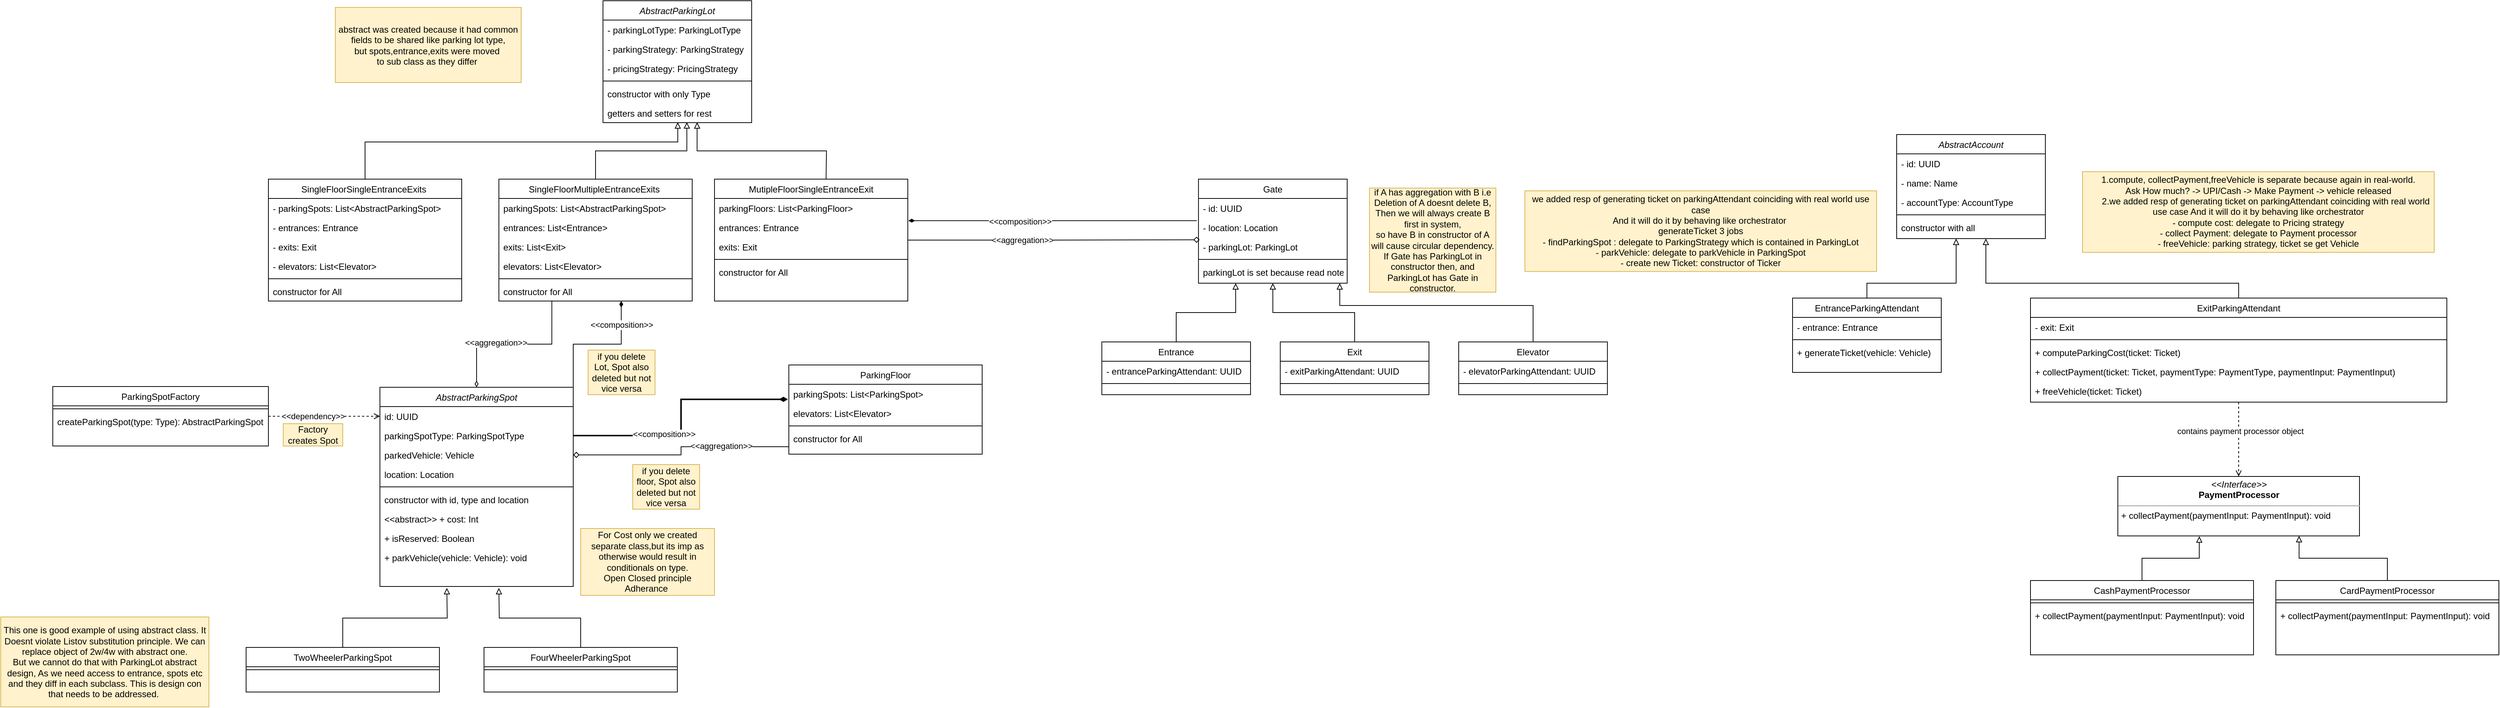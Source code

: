 <mxfile version="22.1.4" type="github">
  <diagram id="C5RBs43oDa-KdzZeNtuy" name="Page-1">
    <mxGraphModel dx="2562" dy="967" grid="1" gridSize="10" guides="1" tooltips="1" connect="1" arrows="1" fold="1" page="1" pageScale="1" pageWidth="827" pageHeight="1169" math="0" shadow="0">
      <root>
        <mxCell id="WIyWlLk6GJQsqaUBKTNV-0" />
        <mxCell id="WIyWlLk6GJQsqaUBKTNV-1" parent="WIyWlLk6GJQsqaUBKTNV-0" />
        <mxCell id="zkfFHV4jXpPFQw0GAbJ--0" value="AbstractParkingLot" style="swimlane;fontStyle=2;align=center;verticalAlign=top;childLayout=stackLayout;horizontal=1;startSize=26;horizontalStack=0;resizeParent=1;resizeLast=0;collapsible=1;marginBottom=0;rounded=0;shadow=0;strokeWidth=1;" parent="WIyWlLk6GJQsqaUBKTNV-1" vertex="1">
          <mxGeometry x="220" y="120" width="200" height="164" as="geometry">
            <mxRectangle x="230" y="140" width="160" height="26" as="alternateBounds" />
          </mxGeometry>
        </mxCell>
        <mxCell id="zkfFHV4jXpPFQw0GAbJ--1" value="- parkingLotType: ParkingLotType" style="text;align=left;verticalAlign=top;spacingLeft=4;spacingRight=4;overflow=hidden;rotatable=0;points=[[0,0.5],[1,0.5]];portConstraint=eastwest;" parent="zkfFHV4jXpPFQw0GAbJ--0" vertex="1">
          <mxGeometry y="26" width="200" height="26" as="geometry" />
        </mxCell>
        <mxCell id="zkfFHV4jXpPFQw0GAbJ--2" value="- parkingStrategy: ParkingStrategy" style="text;align=left;verticalAlign=top;spacingLeft=4;spacingRight=4;overflow=hidden;rotatable=0;points=[[0,0.5],[1,0.5]];portConstraint=eastwest;rounded=0;shadow=0;html=0;" parent="zkfFHV4jXpPFQw0GAbJ--0" vertex="1">
          <mxGeometry y="52" width="200" height="26" as="geometry" />
        </mxCell>
        <mxCell id="zkfFHV4jXpPFQw0GAbJ--3" value="- pricingStrategy: PricingStrategy" style="text;align=left;verticalAlign=top;spacingLeft=4;spacingRight=4;overflow=hidden;rotatable=0;points=[[0,0.5],[1,0.5]];portConstraint=eastwest;rounded=0;shadow=0;html=0;" parent="zkfFHV4jXpPFQw0GAbJ--0" vertex="1">
          <mxGeometry y="78" width="200" height="26" as="geometry" />
        </mxCell>
        <mxCell id="zkfFHV4jXpPFQw0GAbJ--4" value="" style="line;html=1;strokeWidth=1;align=left;verticalAlign=middle;spacingTop=-1;spacingLeft=3;spacingRight=3;rotatable=0;labelPosition=right;points=[];portConstraint=eastwest;" parent="zkfFHV4jXpPFQw0GAbJ--0" vertex="1">
          <mxGeometry y="104" width="200" height="8" as="geometry" />
        </mxCell>
        <mxCell id="zkfFHV4jXpPFQw0GAbJ--10" value="constructor with only Type" style="text;align=left;verticalAlign=top;spacingLeft=4;spacingRight=4;overflow=hidden;rotatable=0;points=[[0,0.5],[1,0.5]];portConstraint=eastwest;fontStyle=0" parent="zkfFHV4jXpPFQw0GAbJ--0" vertex="1">
          <mxGeometry y="112" width="200" height="26" as="geometry" />
        </mxCell>
        <mxCell id="uMtCKj9RWDegAGL961Xb-13" value="getters and setters for rest" style="text;align=left;verticalAlign=top;spacingLeft=4;spacingRight=4;overflow=hidden;rotatable=0;points=[[0,0.5],[1,0.5]];portConstraint=eastwest;fontStyle=0" parent="zkfFHV4jXpPFQw0GAbJ--0" vertex="1">
          <mxGeometry y="138" width="200" height="26" as="geometry" />
        </mxCell>
        <mxCell id="hVBE4-v0_V8PISyGows--42" style="edgeStyle=orthogonalEdgeStyle;rounded=0;orthogonalLoop=1;jettySize=auto;html=1;entryX=0.5;entryY=0;entryDx=0;entryDy=0;endArrow=diamondThin;endFill=0;exitX=0.274;exitY=0.998;exitDx=0;exitDy=0;exitPerimeter=0;" parent="WIyWlLk6GJQsqaUBKTNV-1" source="zkfFHV4jXpPFQw0GAbJ--11" target="hVBE4-v0_V8PISyGows--8" edge="1">
          <mxGeometry relative="1" as="geometry" />
        </mxCell>
        <mxCell id="hVBE4-v0_V8PISyGows--45" value="&amp;lt;&amp;lt;aggregation&amp;gt;&amp;gt;" style="edgeLabel;html=1;align=center;verticalAlign=middle;resizable=0;points=[];" parent="hVBE4-v0_V8PISyGows--42" vertex="1" connectable="0">
          <mxGeometry x="0.228" y="-2" relative="1" as="geometry">
            <mxPoint as="offset" />
          </mxGeometry>
        </mxCell>
        <mxCell id="zkfFHV4jXpPFQw0GAbJ--6" value="SingleFloorMultipleEntranceExits " style="swimlane;fontStyle=0;align=center;verticalAlign=top;childLayout=stackLayout;horizontal=1;startSize=26;horizontalStack=0;resizeParent=1;resizeLast=0;collapsible=1;marginBottom=0;rounded=0;shadow=0;strokeWidth=1;" parent="WIyWlLk6GJQsqaUBKTNV-1" vertex="1">
          <mxGeometry x="80" y="360" width="260" height="164" as="geometry">
            <mxRectangle x="130" y="380" width="160" height="26" as="alternateBounds" />
          </mxGeometry>
        </mxCell>
        <mxCell id="zkfFHV4jXpPFQw0GAbJ--7" value="parkingSpots: List&lt;AbstractParkingSpot&gt;" style="text;align=left;verticalAlign=top;spacingLeft=4;spacingRight=4;overflow=hidden;rotatable=0;points=[[0,0.5],[1,0.5]];portConstraint=eastwest;" parent="zkfFHV4jXpPFQw0GAbJ--6" vertex="1">
          <mxGeometry y="26" width="260" height="26" as="geometry" />
        </mxCell>
        <mxCell id="zkfFHV4jXpPFQw0GAbJ--8" value="entrances: List&lt;Entrance&gt;" style="text;align=left;verticalAlign=top;spacingLeft=4;spacingRight=4;overflow=hidden;rotatable=0;points=[[0,0.5],[1,0.5]];portConstraint=eastwest;rounded=0;shadow=0;html=0;" parent="zkfFHV4jXpPFQw0GAbJ--6" vertex="1">
          <mxGeometry y="52" width="260" height="26" as="geometry" />
        </mxCell>
        <mxCell id="uMtCKj9RWDegAGL961Xb-15" value="exits: List&lt;Exit&gt;" style="text;align=left;verticalAlign=top;spacingLeft=4;spacingRight=4;overflow=hidden;rotatable=0;points=[[0,0.5],[1,0.5]];portConstraint=eastwest;rounded=0;shadow=0;html=0;" parent="zkfFHV4jXpPFQw0GAbJ--6" vertex="1">
          <mxGeometry y="78" width="260" height="26" as="geometry" />
        </mxCell>
        <mxCell id="uMtCKj9RWDegAGL961Xb-16" value="elevators: List&lt;Elevator&gt;" style="text;align=left;verticalAlign=top;spacingLeft=4;spacingRight=4;overflow=hidden;rotatable=0;points=[[0,0.5],[1,0.5]];portConstraint=eastwest;rounded=0;shadow=0;html=0;" parent="zkfFHV4jXpPFQw0GAbJ--6" vertex="1">
          <mxGeometry y="104" width="260" height="26" as="geometry" />
        </mxCell>
        <mxCell id="zkfFHV4jXpPFQw0GAbJ--9" value="" style="line;html=1;strokeWidth=1;align=left;verticalAlign=middle;spacingTop=-1;spacingLeft=3;spacingRight=3;rotatable=0;labelPosition=right;points=[];portConstraint=eastwest;" parent="zkfFHV4jXpPFQw0GAbJ--6" vertex="1">
          <mxGeometry y="130" width="260" height="8" as="geometry" />
        </mxCell>
        <mxCell id="zkfFHV4jXpPFQw0GAbJ--11" value="constructor for All" style="text;align=left;verticalAlign=top;spacingLeft=4;spacingRight=4;overflow=hidden;rotatable=0;points=[[0,0.5],[1,0.5]];portConstraint=eastwest;" parent="zkfFHV4jXpPFQw0GAbJ--6" vertex="1">
          <mxGeometry y="138" width="260" height="26" as="geometry" />
        </mxCell>
        <mxCell id="uMtCKj9RWDegAGL961Xb-27" style="edgeStyle=orthogonalEdgeStyle;rounded=0;orthogonalLoop=1;jettySize=auto;html=1;endArrow=block;endFill=0;entryX=0.503;entryY=0.981;entryDx=0;entryDy=0;entryPerimeter=0;" parent="WIyWlLk6GJQsqaUBKTNV-1" source="uMtCKj9RWDegAGL961Xb-17" target="uMtCKj9RWDegAGL961Xb-13" edge="1">
          <mxGeometry relative="1" as="geometry">
            <mxPoint x="320" y="290" as="targetPoint" />
            <Array as="points">
              <mxPoint x="-100" y="310" />
              <mxPoint x="321" y="310" />
            </Array>
          </mxGeometry>
        </mxCell>
        <mxCell id="uMtCKj9RWDegAGL961Xb-17" value="SingleFloorSingleEntranceExits " style="swimlane;fontStyle=0;align=center;verticalAlign=top;childLayout=stackLayout;horizontal=1;startSize=26;horizontalStack=0;resizeParent=1;resizeLast=0;collapsible=1;marginBottom=0;rounded=0;shadow=0;strokeWidth=1;" parent="WIyWlLk6GJQsqaUBKTNV-1" vertex="1">
          <mxGeometry x="-230" y="360" width="260" height="164" as="geometry">
            <mxRectangle x="130" y="380" width="160" height="26" as="alternateBounds" />
          </mxGeometry>
        </mxCell>
        <mxCell id="uMtCKj9RWDegAGL961Xb-18" value="- parkingSpots: List&lt;AbstractParkingSpot&gt;" style="text;align=left;verticalAlign=top;spacingLeft=4;spacingRight=4;overflow=hidden;rotatable=0;points=[[0,0.5],[1,0.5]];portConstraint=eastwest;" parent="uMtCKj9RWDegAGL961Xb-17" vertex="1">
          <mxGeometry y="26" width="260" height="26" as="geometry" />
        </mxCell>
        <mxCell id="uMtCKj9RWDegAGL961Xb-19" value="- entrances: Entrance" style="text;align=left;verticalAlign=top;spacingLeft=4;spacingRight=4;overflow=hidden;rotatable=0;points=[[0,0.5],[1,0.5]];portConstraint=eastwest;rounded=0;shadow=0;html=0;" parent="uMtCKj9RWDegAGL961Xb-17" vertex="1">
          <mxGeometry y="52" width="260" height="26" as="geometry" />
        </mxCell>
        <mxCell id="uMtCKj9RWDegAGL961Xb-20" value="- exits: Exit" style="text;align=left;verticalAlign=top;spacingLeft=4;spacingRight=4;overflow=hidden;rotatable=0;points=[[0,0.5],[1,0.5]];portConstraint=eastwest;rounded=0;shadow=0;html=0;" parent="uMtCKj9RWDegAGL961Xb-17" vertex="1">
          <mxGeometry y="78" width="260" height="26" as="geometry" />
        </mxCell>
        <mxCell id="uMtCKj9RWDegAGL961Xb-21" value="- elevators: List&lt;Elevator&gt;" style="text;align=left;verticalAlign=top;spacingLeft=4;spacingRight=4;overflow=hidden;rotatable=0;points=[[0,0.5],[1,0.5]];portConstraint=eastwest;rounded=0;shadow=0;html=0;" parent="uMtCKj9RWDegAGL961Xb-17" vertex="1">
          <mxGeometry y="104" width="260" height="26" as="geometry" />
        </mxCell>
        <mxCell id="uMtCKj9RWDegAGL961Xb-22" value="" style="line;html=1;strokeWidth=1;align=left;verticalAlign=middle;spacingTop=-1;spacingLeft=3;spacingRight=3;rotatable=0;labelPosition=right;points=[];portConstraint=eastwest;" parent="uMtCKj9RWDegAGL961Xb-17" vertex="1">
          <mxGeometry y="130" width="260" height="8" as="geometry" />
        </mxCell>
        <mxCell id="uMtCKj9RWDegAGL961Xb-23" value="constructor for All" style="text;align=left;verticalAlign=top;spacingLeft=4;spacingRight=4;overflow=hidden;rotatable=0;points=[[0,0.5],[1,0.5]];portConstraint=eastwest;" parent="uMtCKj9RWDegAGL961Xb-17" vertex="1">
          <mxGeometry y="138" width="260" height="26" as="geometry" />
        </mxCell>
        <mxCell id="uMtCKj9RWDegAGL961Xb-28" style="edgeStyle=orthogonalEdgeStyle;rounded=0;orthogonalLoop=1;jettySize=auto;html=1;entryX=0.564;entryY=0.977;entryDx=0;entryDy=0;entryPerimeter=0;endArrow=block;endFill=0;" parent="WIyWlLk6GJQsqaUBKTNV-1" source="zkfFHV4jXpPFQw0GAbJ--6" target="uMtCKj9RWDegAGL961Xb-13" edge="1">
          <mxGeometry relative="1" as="geometry" />
        </mxCell>
        <mxCell id="uMtCKj9RWDegAGL961Xb-29" style="edgeStyle=orthogonalEdgeStyle;rounded=0;orthogonalLoop=1;jettySize=auto;html=1;entryX=0.633;entryY=0.981;entryDx=0;entryDy=0;entryPerimeter=0;endArrow=block;endFill=0;" parent="WIyWlLk6GJQsqaUBKTNV-1" target="uMtCKj9RWDegAGL961Xb-13" edge="1">
          <mxGeometry relative="1" as="geometry">
            <mxPoint x="520.059" y="360" as="sourcePoint" />
          </mxGeometry>
        </mxCell>
        <mxCell id="hVBE4-v0_V8PISyGows--0" value="MutipleFloorSingleEntranceExit" style="swimlane;fontStyle=0;align=center;verticalAlign=top;childLayout=stackLayout;horizontal=1;startSize=26;horizontalStack=0;resizeParent=1;resizeLast=0;collapsible=1;marginBottom=0;rounded=0;shadow=0;strokeWidth=1;" parent="WIyWlLk6GJQsqaUBKTNV-1" vertex="1">
          <mxGeometry x="370" y="360" width="260" height="164" as="geometry">
            <mxRectangle x="130" y="380" width="160" height="26" as="alternateBounds" />
          </mxGeometry>
        </mxCell>
        <mxCell id="hVBE4-v0_V8PISyGows--1" value="parkingFloors: List&lt;ParkingFloor&gt;" style="text;align=left;verticalAlign=top;spacingLeft=4;spacingRight=4;overflow=hidden;rotatable=0;points=[[0,0.5],[1,0.5]];portConstraint=eastwest;" parent="hVBE4-v0_V8PISyGows--0" vertex="1">
          <mxGeometry y="26" width="260" height="26" as="geometry" />
        </mxCell>
        <mxCell id="hVBE4-v0_V8PISyGows--2" value="entrances: Entrance" style="text;align=left;verticalAlign=top;spacingLeft=4;spacingRight=4;overflow=hidden;rotatable=0;points=[[0,0.5],[1,0.5]];portConstraint=eastwest;rounded=0;shadow=0;html=0;" parent="hVBE4-v0_V8PISyGows--0" vertex="1">
          <mxGeometry y="52" width="260" height="26" as="geometry" />
        </mxCell>
        <mxCell id="hVBE4-v0_V8PISyGows--3" value="exits: Exit" style="text;align=left;verticalAlign=top;spacingLeft=4;spacingRight=4;overflow=hidden;rotatable=0;points=[[0,0.5],[1,0.5]];portConstraint=eastwest;rounded=0;shadow=0;html=0;" parent="hVBE4-v0_V8PISyGows--0" vertex="1">
          <mxGeometry y="78" width="260" height="26" as="geometry" />
        </mxCell>
        <mxCell id="hVBE4-v0_V8PISyGows--5" value="" style="line;html=1;strokeWidth=1;align=left;verticalAlign=middle;spacingTop=-1;spacingLeft=3;spacingRight=3;rotatable=0;labelPosition=right;points=[];portConstraint=eastwest;" parent="hVBE4-v0_V8PISyGows--0" vertex="1">
          <mxGeometry y="104" width="260" height="8" as="geometry" />
        </mxCell>
        <mxCell id="hVBE4-v0_V8PISyGows--6" value="constructor for All" style="text;align=left;verticalAlign=top;spacingLeft=4;spacingRight=4;overflow=hidden;rotatable=0;points=[[0,0.5],[1,0.5]];portConstraint=eastwest;" parent="hVBE4-v0_V8PISyGows--0" vertex="1">
          <mxGeometry y="112" width="260" height="26" as="geometry" />
        </mxCell>
        <mxCell id="hVBE4-v0_V8PISyGows--7" value="abstract was created because it had common fields to be shared like parking lot type,&lt;br&gt;but spots,entrance,exits were moved&amp;nbsp;&lt;br&gt;to sub class as they differ&amp;nbsp;" style="rounded=0;whiteSpace=wrap;html=1;fillColor=#fff2cc;strokeColor=#d6b656;" parent="WIyWlLk6GJQsqaUBKTNV-1" vertex="1">
          <mxGeometry x="-140" y="129" width="250" height="101" as="geometry" />
        </mxCell>
        <mxCell id="hVBE4-v0_V8PISyGows--8" value="AbstractParkingSpot" style="swimlane;fontStyle=2;align=center;verticalAlign=top;childLayout=stackLayout;horizontal=1;startSize=26;horizontalStack=0;resizeParent=1;resizeLast=0;collapsible=1;marginBottom=0;rounded=0;shadow=0;strokeWidth=1;" parent="WIyWlLk6GJQsqaUBKTNV-1" vertex="1">
          <mxGeometry x="-80" y="640" width="260" height="268" as="geometry">
            <mxRectangle x="130" y="380" width="160" height="26" as="alternateBounds" />
          </mxGeometry>
        </mxCell>
        <mxCell id="hVBE4-v0_V8PISyGows--9" value="id: UUID" style="text;align=left;verticalAlign=top;spacingLeft=4;spacingRight=4;overflow=hidden;rotatable=0;points=[[0,0.5],[1,0.5]];portConstraint=eastwest;" parent="hVBE4-v0_V8PISyGows--8" vertex="1">
          <mxGeometry y="26" width="260" height="26" as="geometry" />
        </mxCell>
        <mxCell id="hVBE4-v0_V8PISyGows--10" value="parkingSpotType: ParkingSpotType" style="text;align=left;verticalAlign=top;spacingLeft=4;spacingRight=4;overflow=hidden;rotatable=0;points=[[0,0.5],[1,0.5]];portConstraint=eastwest;rounded=0;shadow=0;html=0;" parent="hVBE4-v0_V8PISyGows--8" vertex="1">
          <mxGeometry y="52" width="260" height="26" as="geometry" />
        </mxCell>
        <mxCell id="hVBE4-v0_V8PISyGows--11" value="parkedVehicle: Vehicle" style="text;align=left;verticalAlign=top;spacingLeft=4;spacingRight=4;overflow=hidden;rotatable=0;points=[[0,0.5],[1,0.5]];portConstraint=eastwest;rounded=0;shadow=0;html=0;" parent="hVBE4-v0_V8PISyGows--8" vertex="1">
          <mxGeometry y="78" width="260" height="26" as="geometry" />
        </mxCell>
        <mxCell id="hVBE4-v0_V8PISyGows--12" value="location: Location" style="text;align=left;verticalAlign=top;spacingLeft=4;spacingRight=4;overflow=hidden;rotatable=0;points=[[0,0.5],[1,0.5]];portConstraint=eastwest;rounded=0;shadow=0;html=0;" parent="hVBE4-v0_V8PISyGows--8" vertex="1">
          <mxGeometry y="104" width="260" height="26" as="geometry" />
        </mxCell>
        <mxCell id="hVBE4-v0_V8PISyGows--13" value="" style="line;html=1;strokeWidth=1;align=left;verticalAlign=middle;spacingTop=-1;spacingLeft=3;spacingRight=3;rotatable=0;labelPosition=right;points=[];portConstraint=eastwest;" parent="hVBE4-v0_V8PISyGows--8" vertex="1">
          <mxGeometry y="130" width="260" height="8" as="geometry" />
        </mxCell>
        <mxCell id="hVBE4-v0_V8PISyGows--14" value="constructor with id, type and location" style="text;align=left;verticalAlign=top;spacingLeft=4;spacingRight=4;overflow=hidden;rotatable=0;points=[[0,0.5],[1,0.5]];portConstraint=eastwest;" parent="hVBE4-v0_V8PISyGows--8" vertex="1">
          <mxGeometry y="138" width="260" height="26" as="geometry" />
        </mxCell>
        <mxCell id="hVBE4-v0_V8PISyGows--15" value="&lt;&lt;abstract&gt;&gt; + cost: Int" style="text;align=left;verticalAlign=top;spacingLeft=4;spacingRight=4;overflow=hidden;rotatable=0;points=[[0,0.5],[1,0.5]];portConstraint=eastwest;" parent="hVBE4-v0_V8PISyGows--8" vertex="1">
          <mxGeometry y="164" width="260" height="26" as="geometry" />
        </mxCell>
        <mxCell id="hVBE4-v0_V8PISyGows--16" value="+ isReserved: Boolean" style="text;align=left;verticalAlign=top;spacingLeft=4;spacingRight=4;overflow=hidden;rotatable=0;points=[[0,0.5],[1,0.5]];portConstraint=eastwest;" parent="hVBE4-v0_V8PISyGows--8" vertex="1">
          <mxGeometry y="190" width="260" height="26" as="geometry" />
        </mxCell>
        <mxCell id="hVBE4-v0_V8PISyGows--17" value="+ parkVehicle(vehicle: Vehicle): void" style="text;align=left;verticalAlign=top;spacingLeft=4;spacingRight=4;overflow=hidden;rotatable=0;points=[[0,0.5],[1,0.5]];portConstraint=eastwest;" parent="hVBE4-v0_V8PISyGows--8" vertex="1">
          <mxGeometry y="216" width="260" height="26" as="geometry" />
        </mxCell>
        <mxCell id="hVBE4-v0_V8PISyGows--47" style="edgeStyle=orthogonalEdgeStyle;rounded=0;orthogonalLoop=1;jettySize=auto;html=1;exitX=0.5;exitY=0;exitDx=0;exitDy=0;endArrow=block;endFill=0;" parent="WIyWlLk6GJQsqaUBKTNV-1" source="hVBE4-v0_V8PISyGows--19" edge="1">
          <mxGeometry relative="1" as="geometry">
            <mxPoint x="10" y="910" as="targetPoint" />
          </mxGeometry>
        </mxCell>
        <mxCell id="hVBE4-v0_V8PISyGows--19" value="TwoWheelerParkingSpot" style="swimlane;fontStyle=0;align=center;verticalAlign=top;childLayout=stackLayout;horizontal=1;startSize=26;horizontalStack=0;resizeParent=1;resizeLast=0;collapsible=1;marginBottom=0;rounded=0;shadow=0;strokeWidth=1;" parent="WIyWlLk6GJQsqaUBKTNV-1" vertex="1">
          <mxGeometry x="-260" y="990" width="260" height="60" as="geometry">
            <mxRectangle x="130" y="380" width="160" height="26" as="alternateBounds" />
          </mxGeometry>
        </mxCell>
        <mxCell id="hVBE4-v0_V8PISyGows--24" value="" style="line;html=1;strokeWidth=1;align=left;verticalAlign=middle;spacingTop=-1;spacingLeft=3;spacingRight=3;rotatable=0;labelPosition=right;points=[];portConstraint=eastwest;" parent="hVBE4-v0_V8PISyGows--19" vertex="1">
          <mxGeometry y="26" width="260" height="8" as="geometry" />
        </mxCell>
        <mxCell id="hVBE4-v0_V8PISyGows--48" style="edgeStyle=orthogonalEdgeStyle;rounded=0;orthogonalLoop=1;jettySize=auto;html=1;endArrow=block;endFill=0;" parent="WIyWlLk6GJQsqaUBKTNV-1" source="hVBE4-v0_V8PISyGows--39" edge="1">
          <mxGeometry relative="1" as="geometry">
            <mxPoint x="80" y="910" as="targetPoint" />
          </mxGeometry>
        </mxCell>
        <mxCell id="hVBE4-v0_V8PISyGows--39" value="FourWheelerParkingSpot" style="swimlane;fontStyle=0;align=center;verticalAlign=top;childLayout=stackLayout;horizontal=1;startSize=26;horizontalStack=0;resizeParent=1;resizeLast=0;collapsible=1;marginBottom=0;rounded=0;shadow=0;strokeWidth=1;" parent="WIyWlLk6GJQsqaUBKTNV-1" vertex="1">
          <mxGeometry x="60" y="990" width="260" height="60" as="geometry">
            <mxRectangle x="130" y="380" width="160" height="26" as="alternateBounds" />
          </mxGeometry>
        </mxCell>
        <mxCell id="hVBE4-v0_V8PISyGows--40" value="" style="line;html=1;strokeWidth=1;align=left;verticalAlign=middle;spacingTop=-1;spacingLeft=3;spacingRight=3;rotatable=0;labelPosition=right;points=[];portConstraint=eastwest;" parent="hVBE4-v0_V8PISyGows--39" vertex="1">
          <mxGeometry y="26" width="260" height="8" as="geometry" />
        </mxCell>
        <mxCell id="hVBE4-v0_V8PISyGows--43" style="edgeStyle=orthogonalEdgeStyle;rounded=0;orthogonalLoop=1;jettySize=auto;html=1;entryX=0.633;entryY=0.998;entryDx=0;entryDy=0;entryPerimeter=0;endArrow=diamondThin;endFill=1;exitX=1;exitY=0;exitDx=0;exitDy=0;strokeWidth=1;" parent="WIyWlLk6GJQsqaUBKTNV-1" source="hVBE4-v0_V8PISyGows--8" target="zkfFHV4jXpPFQw0GAbJ--11" edge="1">
          <mxGeometry relative="1" as="geometry" />
        </mxCell>
        <mxCell id="hVBE4-v0_V8PISyGows--44" value="&amp;lt;&amp;lt;composition&amp;gt;&amp;gt;" style="edgeLabel;html=1;align=center;verticalAlign=middle;resizable=0;points=[];" parent="hVBE4-v0_V8PISyGows--43" vertex="1" connectable="0">
          <mxGeometry x="0.652" relative="1" as="geometry">
            <mxPoint as="offset" />
          </mxGeometry>
        </mxCell>
        <mxCell id="hVBE4-v0_V8PISyGows--46" value="if you delete Lot, Spot also deleted but not vice versa" style="rounded=0;whiteSpace=wrap;html=1;fillColor=#fff2cc;strokeColor=#d6b656;" parent="WIyWlLk6GJQsqaUBKTNV-1" vertex="1">
          <mxGeometry x="200" y="590" width="90" height="60" as="geometry" />
        </mxCell>
        <mxCell id="hVBE4-v0_V8PISyGows--49" value="This one is good example of using abstract class. It Doesnt violate Listov substitution principle. We can replace object of 2w/4w with abstract one.&lt;br&gt;But we cannot do that with ParkingLot abstract design, As we need access to entrance, spots etc and they diff in each subclass. This is design con that needs to be addressed.&amp;nbsp;" style="rounded=0;whiteSpace=wrap;html=1;fillColor=#fff2cc;strokeColor=#d6b656;" parent="WIyWlLk6GJQsqaUBKTNV-1" vertex="1">
          <mxGeometry x="-590" y="949" width="280" height="121" as="geometry" />
        </mxCell>
        <mxCell id="hVBE4-v0_V8PISyGows--50" value="For Cost only we created separate class,but its imp as otherwise would result in conditionals on type.&lt;br&gt;Open Closed principle Adherance&amp;nbsp;" style="rounded=0;whiteSpace=wrap;html=1;fillColor=#fff2cc;strokeColor=#d6b656;" parent="WIyWlLk6GJQsqaUBKTNV-1" vertex="1">
          <mxGeometry x="190" y="830" width="180" height="90" as="geometry" />
        </mxCell>
        <mxCell id="hVBE4-v0_V8PISyGows--61" style="edgeStyle=orthogonalEdgeStyle;rounded=0;orthogonalLoop=1;jettySize=auto;html=1;entryX=0;entryY=0.5;entryDx=0;entryDy=0;dashed=1;endArrow=open;endFill=0;" parent="WIyWlLk6GJQsqaUBKTNV-1" source="hVBE4-v0_V8PISyGows--51" target="hVBE4-v0_V8PISyGows--9" edge="1">
          <mxGeometry relative="1" as="geometry" />
        </mxCell>
        <mxCell id="hVBE4-v0_V8PISyGows--62" value="&amp;lt;&amp;lt;dependency&amp;gt;&amp;gt;" style="edgeLabel;html=1;align=center;verticalAlign=middle;resizable=0;points=[];" parent="hVBE4-v0_V8PISyGows--61" vertex="1" connectable="0">
          <mxGeometry x="-0.28" y="-1" relative="1" as="geometry">
            <mxPoint x="6" y="-1" as="offset" />
          </mxGeometry>
        </mxCell>
        <mxCell id="hVBE4-v0_V8PISyGows--51" value="ParkingSpotFactory" style="swimlane;fontStyle=0;align=center;verticalAlign=top;childLayout=stackLayout;horizontal=1;startSize=26;horizontalStack=0;resizeParent=1;resizeLast=0;collapsible=1;marginBottom=0;rounded=0;shadow=0;strokeWidth=1;" parent="WIyWlLk6GJQsqaUBKTNV-1" vertex="1">
          <mxGeometry x="-520" y="639" width="290" height="80" as="geometry">
            <mxRectangle x="130" y="380" width="160" height="26" as="alternateBounds" />
          </mxGeometry>
        </mxCell>
        <mxCell id="hVBE4-v0_V8PISyGows--56" value="" style="line;html=1;strokeWidth=1;align=left;verticalAlign=middle;spacingTop=-1;spacingLeft=3;spacingRight=3;rotatable=0;labelPosition=right;points=[];portConstraint=eastwest;" parent="hVBE4-v0_V8PISyGows--51" vertex="1">
          <mxGeometry y="26" width="290" height="8" as="geometry" />
        </mxCell>
        <mxCell id="hVBE4-v0_V8PISyGows--57" value="createParkingSpot(type: Type): AbstractParkingSpot" style="text;align=left;verticalAlign=top;spacingLeft=4;spacingRight=4;overflow=hidden;rotatable=0;points=[[0,0.5],[1,0.5]];portConstraint=eastwest;" parent="hVBE4-v0_V8PISyGows--51" vertex="1">
          <mxGeometry y="34" width="290" height="26" as="geometry" />
        </mxCell>
        <mxCell id="hVBE4-v0_V8PISyGows--63" value="Factory creates Spot" style="rounded=0;whiteSpace=wrap;html=1;fillColor=#fff2cc;strokeColor=#d6b656;" parent="WIyWlLk6GJQsqaUBKTNV-1" vertex="1">
          <mxGeometry x="-210" y="689" width="80" height="30" as="geometry" />
        </mxCell>
        <mxCell id="hVBE4-v0_V8PISyGows--65" value="Gate" style="swimlane;fontStyle=0;align=center;verticalAlign=top;childLayout=stackLayout;horizontal=1;startSize=26;horizontalStack=0;resizeParent=1;resizeLast=0;collapsible=1;marginBottom=0;rounded=0;shadow=0;strokeWidth=1;" parent="WIyWlLk6GJQsqaUBKTNV-1" vertex="1">
          <mxGeometry x="1020.95" y="360" width="200" height="140" as="geometry">
            <mxRectangle x="230" y="140" width="160" height="26" as="alternateBounds" />
          </mxGeometry>
        </mxCell>
        <mxCell id="hVBE4-v0_V8PISyGows--66" value="- id: UUID" style="text;align=left;verticalAlign=top;spacingLeft=4;spacingRight=4;overflow=hidden;rotatable=0;points=[[0,0.5],[1,0.5]];portConstraint=eastwest;" parent="hVBE4-v0_V8PISyGows--65" vertex="1">
          <mxGeometry y="26" width="200" height="26" as="geometry" />
        </mxCell>
        <mxCell id="hVBE4-v0_V8PISyGows--67" value="- location: Location" style="text;align=left;verticalAlign=top;spacingLeft=4;spacingRight=4;overflow=hidden;rotatable=0;points=[[0,0.5],[1,0.5]];portConstraint=eastwest;rounded=0;shadow=0;html=0;" parent="hVBE4-v0_V8PISyGows--65" vertex="1">
          <mxGeometry y="52" width="200" height="26" as="geometry" />
        </mxCell>
        <mxCell id="hVBE4-v0_V8PISyGows--68" value="- parkingLot: ParkingLot" style="text;align=left;verticalAlign=top;spacingLeft=4;spacingRight=4;overflow=hidden;rotatable=0;points=[[0,0.5],[1,0.5]];portConstraint=eastwest;rounded=0;shadow=0;html=0;" parent="hVBE4-v0_V8PISyGows--65" vertex="1">
          <mxGeometry y="78" width="200" height="26" as="geometry" />
        </mxCell>
        <mxCell id="hVBE4-v0_V8PISyGows--69" value="" style="line;html=1;strokeWidth=1;align=left;verticalAlign=middle;spacingTop=-1;spacingLeft=3;spacingRight=3;rotatable=0;labelPosition=right;points=[];portConstraint=eastwest;" parent="hVBE4-v0_V8PISyGows--65" vertex="1">
          <mxGeometry y="104" width="200" height="8" as="geometry" />
        </mxCell>
        <mxCell id="hVBE4-v0_V8PISyGows--70" value="parkingLot is set because read note" style="text;align=left;verticalAlign=top;spacingLeft=4;spacingRight=4;overflow=hidden;rotatable=0;points=[[0,0.5],[1,0.5]];portConstraint=eastwest;fontStyle=0" parent="hVBE4-v0_V8PISyGows--65" vertex="1">
          <mxGeometry y="112" width="200" height="26" as="geometry" />
        </mxCell>
        <mxCell id="hVBE4-v0_V8PISyGows--72" value="if A has aggregation with B i.e Deletion of A doesnt delete B,&lt;br&gt;Then we will always create B first in system,&lt;br&gt;so have B in constructor of A will cause circular dependency.&lt;br&gt;If Gate has ParkingLot in constructor then, and ParkingLot has Gate in constructor." style="rounded=0;whiteSpace=wrap;html=1;fillColor=#fff2cc;strokeColor=#d6b656;" parent="WIyWlLk6GJQsqaUBKTNV-1" vertex="1">
          <mxGeometry x="1250.95" y="372" width="170" height="140" as="geometry" />
        </mxCell>
        <mxCell id="hVBE4-v0_V8PISyGows--92" style="edgeStyle=orthogonalEdgeStyle;rounded=0;orthogonalLoop=1;jettySize=auto;html=1;entryX=0.25;entryY=1;entryDx=0;entryDy=0;endArrow=block;endFill=0;" parent="WIyWlLk6GJQsqaUBKTNV-1" source="hVBE4-v0_V8PISyGows--73" target="hVBE4-v0_V8PISyGows--65" edge="1">
          <mxGeometry relative="1" as="geometry" />
        </mxCell>
        <mxCell id="hVBE4-v0_V8PISyGows--73" value="Entrance" style="swimlane;fontStyle=0;align=center;verticalAlign=top;childLayout=stackLayout;horizontal=1;startSize=26;horizontalStack=0;resizeParent=1;resizeLast=0;collapsible=1;marginBottom=0;rounded=0;shadow=0;strokeWidth=1;" parent="WIyWlLk6GJQsqaUBKTNV-1" vertex="1">
          <mxGeometry x="890.95" y="579" width="200" height="71" as="geometry">
            <mxRectangle x="230" y="140" width="160" height="26" as="alternateBounds" />
          </mxGeometry>
        </mxCell>
        <mxCell id="hVBE4-v0_V8PISyGows--74" value="- entranceParkingAttendant: UUID" style="text;align=left;verticalAlign=top;spacingLeft=4;spacingRight=4;overflow=hidden;rotatable=0;points=[[0,0.5],[1,0.5]];portConstraint=eastwest;" parent="hVBE4-v0_V8PISyGows--73" vertex="1">
          <mxGeometry y="26" width="200" height="26" as="geometry" />
        </mxCell>
        <mxCell id="hVBE4-v0_V8PISyGows--77" value="" style="line;html=1;strokeWidth=1;align=left;verticalAlign=middle;spacingTop=-1;spacingLeft=3;spacingRight=3;rotatable=0;labelPosition=right;points=[];portConstraint=eastwest;" parent="hVBE4-v0_V8PISyGows--73" vertex="1">
          <mxGeometry y="52" width="200" height="8" as="geometry" />
        </mxCell>
        <mxCell id="hVBE4-v0_V8PISyGows--94" style="edgeStyle=orthogonalEdgeStyle;rounded=0;orthogonalLoop=1;jettySize=auto;html=1;entryX=0.5;entryY=1;entryDx=0;entryDy=0;endArrow=block;endFill=0;" parent="WIyWlLk6GJQsqaUBKTNV-1" source="hVBE4-v0_V8PISyGows--79" target="hVBE4-v0_V8PISyGows--65" edge="1">
          <mxGeometry relative="1" as="geometry" />
        </mxCell>
        <mxCell id="hVBE4-v0_V8PISyGows--79" value="Exit" style="swimlane;fontStyle=0;align=center;verticalAlign=top;childLayout=stackLayout;horizontal=1;startSize=26;horizontalStack=0;resizeParent=1;resizeLast=0;collapsible=1;marginBottom=0;rounded=0;shadow=0;strokeWidth=1;" parent="WIyWlLk6GJQsqaUBKTNV-1" vertex="1">
          <mxGeometry x="1130.95" y="579" width="200" height="71" as="geometry">
            <mxRectangle x="230" y="140" width="160" height="26" as="alternateBounds" />
          </mxGeometry>
        </mxCell>
        <mxCell id="hVBE4-v0_V8PISyGows--80" value="- exitParkingAttendant: UUID" style="text;align=left;verticalAlign=top;spacingLeft=4;spacingRight=4;overflow=hidden;rotatable=0;points=[[0,0.5],[1,0.5]];portConstraint=eastwest;" parent="hVBE4-v0_V8PISyGows--79" vertex="1">
          <mxGeometry y="26" width="200" height="26" as="geometry" />
        </mxCell>
        <mxCell id="hVBE4-v0_V8PISyGows--83" value="" style="line;html=1;strokeWidth=1;align=left;verticalAlign=middle;spacingTop=-1;spacingLeft=3;spacingRight=3;rotatable=0;labelPosition=right;points=[];portConstraint=eastwest;" parent="hVBE4-v0_V8PISyGows--79" vertex="1">
          <mxGeometry y="52" width="200" height="8" as="geometry" />
        </mxCell>
        <mxCell id="hVBE4-v0_V8PISyGows--95" style="edgeStyle=orthogonalEdgeStyle;rounded=0;orthogonalLoop=1;jettySize=auto;html=1;endArrow=block;endFill=0;" parent="WIyWlLk6GJQsqaUBKTNV-1" source="hVBE4-v0_V8PISyGows--85" edge="1">
          <mxGeometry relative="1" as="geometry">
            <mxPoint x="1210.95" y="500.0" as="targetPoint" />
            <Array as="points">
              <mxPoint x="1470.95" y="530" />
              <mxPoint x="1210.95" y="530" />
            </Array>
          </mxGeometry>
        </mxCell>
        <mxCell id="hVBE4-v0_V8PISyGows--85" value="Elevator" style="swimlane;fontStyle=0;align=center;verticalAlign=top;childLayout=stackLayout;horizontal=1;startSize=26;horizontalStack=0;resizeParent=1;resizeLast=0;collapsible=1;marginBottom=0;rounded=0;shadow=0;strokeWidth=1;" parent="WIyWlLk6GJQsqaUBKTNV-1" vertex="1">
          <mxGeometry x="1370.95" y="579" width="200" height="71" as="geometry">
            <mxRectangle x="230" y="140" width="160" height="26" as="alternateBounds" />
          </mxGeometry>
        </mxCell>
        <mxCell id="hVBE4-v0_V8PISyGows--86" value="- elevatorParkingAttendant: UUID" style="text;align=left;verticalAlign=top;spacingLeft=4;spacingRight=4;overflow=hidden;rotatable=0;points=[[0,0.5],[1,0.5]];portConstraint=eastwest;" parent="hVBE4-v0_V8PISyGows--85" vertex="1">
          <mxGeometry y="26" width="200" height="26" as="geometry" />
        </mxCell>
        <mxCell id="hVBE4-v0_V8PISyGows--89" value="" style="line;html=1;strokeWidth=1;align=left;verticalAlign=middle;spacingTop=-1;spacingLeft=3;spacingRight=3;rotatable=0;labelPosition=right;points=[];portConstraint=eastwest;" parent="hVBE4-v0_V8PISyGows--85" vertex="1">
          <mxGeometry y="52" width="200" height="8" as="geometry" />
        </mxCell>
        <mxCell id="hVBE4-v0_V8PISyGows--96" style="edgeStyle=orthogonalEdgeStyle;rounded=0;orthogonalLoop=1;jettySize=auto;html=1;entryX=0.008;entryY=0.137;entryDx=0;entryDy=0;entryPerimeter=0;endArrow=diamond;endFill=0;" parent="WIyWlLk6GJQsqaUBKTNV-1" source="hVBE4-v0_V8PISyGows--0" target="hVBE4-v0_V8PISyGows--68" edge="1">
          <mxGeometry relative="1" as="geometry" />
        </mxCell>
        <mxCell id="hVBE4-v0_V8PISyGows--99" value="&amp;lt;&amp;lt;aggregation&amp;gt;&amp;gt;" style="edgeLabel;html=1;align=center;verticalAlign=middle;resizable=0;points=[];" parent="hVBE4-v0_V8PISyGows--96" vertex="1" connectable="0">
          <mxGeometry x="-0.218" relative="1" as="geometry">
            <mxPoint as="offset" />
          </mxGeometry>
        </mxCell>
        <mxCell id="hVBE4-v0_V8PISyGows--97" style="edgeStyle=orthogonalEdgeStyle;rounded=0;orthogonalLoop=1;jettySize=auto;html=1;entryX=1.003;entryY=0.148;entryDx=0;entryDy=0;entryPerimeter=0;exitX=-0.011;exitY=0.148;exitDx=0;exitDy=0;exitPerimeter=0;endArrow=diamondThin;endFill=1;" parent="WIyWlLk6GJQsqaUBKTNV-1" source="hVBE4-v0_V8PISyGows--67" target="hVBE4-v0_V8PISyGows--2" edge="1">
          <mxGeometry relative="1" as="geometry" />
        </mxCell>
        <mxCell id="hVBE4-v0_V8PISyGows--98" value="&amp;lt;&amp;lt;composition&amp;gt;&amp;gt;" style="edgeLabel;html=1;align=center;verticalAlign=middle;resizable=0;points=[];" parent="hVBE4-v0_V8PISyGows--97" vertex="1" connectable="0">
          <mxGeometry x="0.227" y="1" relative="1" as="geometry">
            <mxPoint as="offset" />
          </mxGeometry>
        </mxCell>
        <mxCell id="cWiVxh-ga10WYi4-qQdl-10" style="edgeStyle=orthogonalEdgeStyle;rounded=0;orthogonalLoop=1;jettySize=auto;html=1;entryX=1;entryY=0.5;entryDx=0;entryDy=0;endArrow=diamond;endFill=0;" edge="1" parent="WIyWlLk6GJQsqaUBKTNV-1" source="cWiVxh-ga10WYi4-qQdl-0" target="hVBE4-v0_V8PISyGows--11">
          <mxGeometry relative="1" as="geometry">
            <Array as="points">
              <mxPoint x="325" y="720" />
              <mxPoint x="325" y="731" />
            </Array>
          </mxGeometry>
        </mxCell>
        <mxCell id="cWiVxh-ga10WYi4-qQdl-11" value="&amp;lt;&amp;lt;aggregation&amp;gt;&amp;gt;" style="edgeLabel;html=1;align=center;verticalAlign=middle;resizable=0;points=[];" vertex="1" connectable="0" parent="cWiVxh-ga10WYi4-qQdl-10">
          <mxGeometry x="-0.394" y="-1" relative="1" as="geometry">
            <mxPoint as="offset" />
          </mxGeometry>
        </mxCell>
        <mxCell id="cWiVxh-ga10WYi4-qQdl-0" value="ParkingFloor" style="swimlane;fontStyle=0;align=center;verticalAlign=top;childLayout=stackLayout;horizontal=1;startSize=26;horizontalStack=0;resizeParent=1;resizeLast=0;collapsible=1;marginBottom=0;rounded=0;shadow=0;strokeWidth=1;" vertex="1" parent="WIyWlLk6GJQsqaUBKTNV-1">
          <mxGeometry x="470" y="610" width="260" height="120" as="geometry">
            <mxRectangle x="130" y="380" width="160" height="26" as="alternateBounds" />
          </mxGeometry>
        </mxCell>
        <mxCell id="cWiVxh-ga10WYi4-qQdl-1" value="parkingSpots: List&lt;ParkingSpot&gt;" style="text;align=left;verticalAlign=top;spacingLeft=4;spacingRight=4;overflow=hidden;rotatable=0;points=[[0,0.5],[1,0.5]];portConstraint=eastwest;" vertex="1" parent="cWiVxh-ga10WYi4-qQdl-0">
          <mxGeometry y="26" width="260" height="26" as="geometry" />
        </mxCell>
        <mxCell id="cWiVxh-ga10WYi4-qQdl-2" value="elevators: List&lt;Elevator&gt;" style="text;align=left;verticalAlign=top;spacingLeft=4;spacingRight=4;overflow=hidden;rotatable=0;points=[[0,0.5],[1,0.5]];portConstraint=eastwest;rounded=0;shadow=0;html=0;" vertex="1" parent="cWiVxh-ga10WYi4-qQdl-0">
          <mxGeometry y="52" width="260" height="26" as="geometry" />
        </mxCell>
        <mxCell id="cWiVxh-ga10WYi4-qQdl-4" value="" style="line;html=1;strokeWidth=1;align=left;verticalAlign=middle;spacingTop=-1;spacingLeft=3;spacingRight=3;rotatable=0;labelPosition=right;points=[];portConstraint=eastwest;" vertex="1" parent="cWiVxh-ga10WYi4-qQdl-0">
          <mxGeometry y="78" width="260" height="8" as="geometry" />
        </mxCell>
        <mxCell id="cWiVxh-ga10WYi4-qQdl-5" value="constructor for All" style="text;align=left;verticalAlign=top;spacingLeft=4;spacingRight=4;overflow=hidden;rotatable=0;points=[[0,0.5],[1,0.5]];portConstraint=eastwest;" vertex="1" parent="cWiVxh-ga10WYi4-qQdl-0">
          <mxGeometry y="86" width="260" height="26" as="geometry" />
        </mxCell>
        <mxCell id="cWiVxh-ga10WYi4-qQdl-6" style="edgeStyle=orthogonalEdgeStyle;rounded=0;orthogonalLoop=1;jettySize=auto;html=1;entryX=-0.005;entryY=-0.221;entryDx=0;entryDy=0;entryPerimeter=0;endArrow=diamondThin;endFill=1;strokeWidth=2;" edge="1" parent="WIyWlLk6GJQsqaUBKTNV-1" source="hVBE4-v0_V8PISyGows--10" target="cWiVxh-ga10WYi4-qQdl-2">
          <mxGeometry relative="1" as="geometry" />
        </mxCell>
        <mxCell id="cWiVxh-ga10WYi4-qQdl-7" value="&amp;lt;&amp;lt;composition&amp;gt;&amp;gt;" style="edgeLabel;html=1;align=center;verticalAlign=middle;resizable=0;points=[];" vertex="1" connectable="0" parent="cWiVxh-ga10WYi4-qQdl-6">
          <mxGeometry x="-0.281" y="3" relative="1" as="geometry">
            <mxPoint y="1" as="offset" />
          </mxGeometry>
        </mxCell>
        <mxCell id="cWiVxh-ga10WYi4-qQdl-8" value="if you delete floor, Spot also deleted but not vice versa" style="rounded=0;whiteSpace=wrap;html=1;fillColor=#fff2cc;strokeColor=#d6b656;" vertex="1" parent="WIyWlLk6GJQsqaUBKTNV-1">
          <mxGeometry x="260" y="744" width="90" height="60" as="geometry" />
        </mxCell>
        <mxCell id="cWiVxh-ga10WYi4-qQdl-12" value="AbstractAccount" style="swimlane;fontStyle=2;align=center;verticalAlign=top;childLayout=stackLayout;horizontal=1;startSize=26;horizontalStack=0;resizeParent=1;resizeLast=0;collapsible=1;marginBottom=0;rounded=0;shadow=0;strokeWidth=1;" vertex="1" parent="WIyWlLk6GJQsqaUBKTNV-1">
          <mxGeometry x="1960" y="300" width="200" height="140" as="geometry">
            <mxRectangle x="230" y="140" width="160" height="26" as="alternateBounds" />
          </mxGeometry>
        </mxCell>
        <mxCell id="cWiVxh-ga10WYi4-qQdl-13" value="- id: UUID" style="text;align=left;verticalAlign=top;spacingLeft=4;spacingRight=4;overflow=hidden;rotatable=0;points=[[0,0.5],[1,0.5]];portConstraint=eastwest;" vertex="1" parent="cWiVxh-ga10WYi4-qQdl-12">
          <mxGeometry y="26" width="200" height="26" as="geometry" />
        </mxCell>
        <mxCell id="cWiVxh-ga10WYi4-qQdl-14" value="- name: Name" style="text;align=left;verticalAlign=top;spacingLeft=4;spacingRight=4;overflow=hidden;rotatable=0;points=[[0,0.5],[1,0.5]];portConstraint=eastwest;rounded=0;shadow=0;html=0;" vertex="1" parent="cWiVxh-ga10WYi4-qQdl-12">
          <mxGeometry y="52" width="200" height="26" as="geometry" />
        </mxCell>
        <mxCell id="cWiVxh-ga10WYi4-qQdl-15" value="- accountType: AccountType" style="text;align=left;verticalAlign=top;spacingLeft=4;spacingRight=4;overflow=hidden;rotatable=0;points=[[0,0.5],[1,0.5]];portConstraint=eastwest;rounded=0;shadow=0;html=0;" vertex="1" parent="cWiVxh-ga10WYi4-qQdl-12">
          <mxGeometry y="78" width="200" height="26" as="geometry" />
        </mxCell>
        <mxCell id="cWiVxh-ga10WYi4-qQdl-16" value="" style="line;html=1;strokeWidth=1;align=left;verticalAlign=middle;spacingTop=-1;spacingLeft=3;spacingRight=3;rotatable=0;labelPosition=right;points=[];portConstraint=eastwest;" vertex="1" parent="cWiVxh-ga10WYi4-qQdl-12">
          <mxGeometry y="104" width="200" height="8" as="geometry" />
        </mxCell>
        <mxCell id="cWiVxh-ga10WYi4-qQdl-17" value="constructor with all" style="text;align=left;verticalAlign=top;spacingLeft=4;spacingRight=4;overflow=hidden;rotatable=0;points=[[0,0.5],[1,0.5]];portConstraint=eastwest;fontStyle=0" vertex="1" parent="cWiVxh-ga10WYi4-qQdl-12">
          <mxGeometry y="112" width="200" height="26" as="geometry" />
        </mxCell>
        <mxCell id="cWiVxh-ga10WYi4-qQdl-40" style="edgeStyle=orthogonalEdgeStyle;rounded=0;orthogonalLoop=1;jettySize=auto;html=1;exitX=0.5;exitY=0;exitDx=0;exitDy=0;endArrow=block;endFill=0;" edge="1" parent="WIyWlLk6GJQsqaUBKTNV-1" source="cWiVxh-ga10WYi4-qQdl-18">
          <mxGeometry relative="1" as="geometry">
            <mxPoint x="2040.0" y="440.0" as="targetPoint" />
            <Array as="points">
              <mxPoint x="1920" y="500" />
              <mxPoint x="2040" y="500" />
            </Array>
          </mxGeometry>
        </mxCell>
        <mxCell id="cWiVxh-ga10WYi4-qQdl-18" value="EntranceParkingAttendant" style="swimlane;fontStyle=0;align=center;verticalAlign=top;childLayout=stackLayout;horizontal=1;startSize=26;horizontalStack=0;resizeParent=1;resizeLast=0;collapsible=1;marginBottom=0;rounded=0;shadow=0;strokeWidth=1;" vertex="1" parent="WIyWlLk6GJQsqaUBKTNV-1">
          <mxGeometry x="1820" y="520" width="200" height="100" as="geometry">
            <mxRectangle x="230" y="140" width="160" height="26" as="alternateBounds" />
          </mxGeometry>
        </mxCell>
        <mxCell id="cWiVxh-ga10WYi4-qQdl-19" value="- entrance: Entrance" style="text;align=left;verticalAlign=top;spacingLeft=4;spacingRight=4;overflow=hidden;rotatable=0;points=[[0,0.5],[1,0.5]];portConstraint=eastwest;" vertex="1" parent="cWiVxh-ga10WYi4-qQdl-18">
          <mxGeometry y="26" width="200" height="26" as="geometry" />
        </mxCell>
        <mxCell id="cWiVxh-ga10WYi4-qQdl-22" value="" style="line;html=1;strokeWidth=1;align=left;verticalAlign=middle;spacingTop=-1;spacingLeft=3;spacingRight=3;rotatable=0;labelPosition=right;points=[];portConstraint=eastwest;" vertex="1" parent="cWiVxh-ga10WYi4-qQdl-18">
          <mxGeometry y="52" width="200" height="8" as="geometry" />
        </mxCell>
        <mxCell id="cWiVxh-ga10WYi4-qQdl-23" value="+ generateTicket(vehicle: Vehicle)" style="text;align=left;verticalAlign=top;spacingLeft=4;spacingRight=4;overflow=hidden;rotatable=0;points=[[0,0.5],[1,0.5]];portConstraint=eastwest;fontStyle=0" vertex="1" parent="cWiVxh-ga10WYi4-qQdl-18">
          <mxGeometry y="60" width="200" height="26" as="geometry" />
        </mxCell>
        <mxCell id="cWiVxh-ga10WYi4-qQdl-41" style="edgeStyle=orthogonalEdgeStyle;rounded=0;orthogonalLoop=1;jettySize=auto;html=1;exitX=0.5;exitY=0;exitDx=0;exitDy=0;endArrow=block;endFill=0;" edge="1" parent="WIyWlLk6GJQsqaUBKTNV-1" source="cWiVxh-ga10WYi4-qQdl-24">
          <mxGeometry relative="1" as="geometry">
            <mxPoint x="2080.0" y="440.0" as="targetPoint" />
            <Array as="points">
              <mxPoint x="2420" y="500" />
              <mxPoint x="2080" y="500" />
            </Array>
          </mxGeometry>
        </mxCell>
        <mxCell id="cWiVxh-ga10WYi4-qQdl-46" style="edgeStyle=orthogonalEdgeStyle;rounded=0;orthogonalLoop=1;jettySize=auto;html=1;dashed=1;endArrow=open;endFill=0;" edge="1" parent="WIyWlLk6GJQsqaUBKTNV-1" source="cWiVxh-ga10WYi4-qQdl-24" target="cWiVxh-ga10WYi4-qQdl-44">
          <mxGeometry relative="1" as="geometry" />
        </mxCell>
        <mxCell id="cWiVxh-ga10WYi4-qQdl-47" value="contains payment processor object" style="edgeLabel;html=1;align=center;verticalAlign=middle;resizable=0;points=[];" vertex="1" connectable="0" parent="cWiVxh-ga10WYi4-qQdl-46">
          <mxGeometry x="-0.218" y="2" relative="1" as="geometry">
            <mxPoint as="offset" />
          </mxGeometry>
        </mxCell>
        <mxCell id="cWiVxh-ga10WYi4-qQdl-24" value="ExitParkingAttendant" style="swimlane;fontStyle=0;align=center;verticalAlign=top;childLayout=stackLayout;horizontal=1;startSize=26;horizontalStack=0;resizeParent=1;resizeLast=0;collapsible=1;marginBottom=0;rounded=0;shadow=0;strokeWidth=1;" vertex="1" parent="WIyWlLk6GJQsqaUBKTNV-1">
          <mxGeometry x="2140" y="520" width="560" height="140" as="geometry">
            <mxRectangle x="230" y="140" width="160" height="26" as="alternateBounds" />
          </mxGeometry>
        </mxCell>
        <mxCell id="cWiVxh-ga10WYi4-qQdl-25" value="- exit: Exit" style="text;align=left;verticalAlign=top;spacingLeft=4;spacingRight=4;overflow=hidden;rotatable=0;points=[[0,0.5],[1,0.5]];portConstraint=eastwest;" vertex="1" parent="cWiVxh-ga10WYi4-qQdl-24">
          <mxGeometry y="26" width="560" height="26" as="geometry" />
        </mxCell>
        <mxCell id="cWiVxh-ga10WYi4-qQdl-28" value="" style="line;html=1;strokeWidth=1;align=left;verticalAlign=middle;spacingTop=-1;spacingLeft=3;spacingRight=3;rotatable=0;labelPosition=right;points=[];portConstraint=eastwest;" vertex="1" parent="cWiVxh-ga10WYi4-qQdl-24">
          <mxGeometry y="52" width="560" height="8" as="geometry" />
        </mxCell>
        <mxCell id="cWiVxh-ga10WYi4-qQdl-29" value="+ computeParkingCost(ticket: Ticket)" style="text;align=left;verticalAlign=top;spacingLeft=4;spacingRight=4;overflow=hidden;rotatable=0;points=[[0,0.5],[1,0.5]];portConstraint=eastwest;fontStyle=0" vertex="1" parent="cWiVxh-ga10WYi4-qQdl-24">
          <mxGeometry y="60" width="560" height="26" as="geometry" />
        </mxCell>
        <mxCell id="cWiVxh-ga10WYi4-qQdl-36" value="+ collectPayment(ticket: Ticket, paymentType: PaymentType, paymentInput: PaymentInput)" style="text;align=left;verticalAlign=top;spacingLeft=4;spacingRight=4;overflow=hidden;rotatable=0;points=[[0,0.5],[1,0.5]];portConstraint=eastwest;fontStyle=0" vertex="1" parent="cWiVxh-ga10WYi4-qQdl-24">
          <mxGeometry y="86" width="560" height="26" as="geometry" />
        </mxCell>
        <mxCell id="cWiVxh-ga10WYi4-qQdl-37" value="+ freeVehicle(ticket: Ticket)" style="text;align=left;verticalAlign=top;spacingLeft=4;spacingRight=4;overflow=hidden;rotatable=0;points=[[0,0.5],[1,0.5]];portConstraint=eastwest;fontStyle=0" vertex="1" parent="cWiVxh-ga10WYi4-qQdl-24">
          <mxGeometry y="112" width="560" height="26" as="geometry" />
        </mxCell>
        <mxCell id="cWiVxh-ga10WYi4-qQdl-39" value="we added resp of generating ticket on parkingAttendant coinciding with real world use case&lt;br&gt;And it will do it by behaving like orchestrator&amp;nbsp;&lt;br&gt;generateTicket 3 jobs&lt;br&gt;- findParkingSpot : delegate to ParkingStrategy which is contained in ParkingLot&lt;br&gt;- parkVehicle: delegate to parkVehicle in ParkingSpot&lt;br&gt;- create new Ticket: constructor of Ticker" style="rounded=0;whiteSpace=wrap;html=1;fillColor=#fff2cc;strokeColor=#d6b656;" vertex="1" parent="WIyWlLk6GJQsqaUBKTNV-1">
          <mxGeometry x="1460" y="375.75" width="473" height="108.5" as="geometry" />
        </mxCell>
        <mxCell id="cWiVxh-ga10WYi4-qQdl-42" value="1.compute, collectPayment,freeVehicle is separate because again in real-world.&lt;br&gt;Ask How much? -&amp;gt; UPI/Cash -&amp;gt; Make Payment -&amp;gt; vehicle released&lt;br&gt;&amp;nbsp; &amp;nbsp; &amp;nbsp; 2.we added resp of generating ticket on parkingAttendant coinciding with real world use case And it will do it by behaving like orchestrator&lt;br&gt;- compute cost: delegate to Pricing strategy&lt;br&gt;- collect Payment: delegate to Payment processor&lt;br&gt;- freeVehicle: parking strategy, ticket se get Vehicle" style="rounded=0;whiteSpace=wrap;html=1;fillColor=#fff2cc;strokeColor=#d6b656;" vertex="1" parent="WIyWlLk6GJQsqaUBKTNV-1">
          <mxGeometry x="2210" y="350" width="473" height="108.5" as="geometry" />
        </mxCell>
        <mxCell id="cWiVxh-ga10WYi4-qQdl-44" value="&lt;p style=&quot;margin:0px;margin-top:4px;text-align:center;&quot;&gt;&lt;i&gt;&amp;lt;&amp;lt;Interface&amp;gt;&amp;gt;&lt;/i&gt;&lt;br&gt;&lt;b&gt;PaymentProcessor&lt;/b&gt;&lt;/p&gt;&lt;hr size=&quot;1&quot;&gt;&lt;p style=&quot;margin:0px;margin-left:4px;&quot;&gt;&lt;/p&gt;&lt;p style=&quot;margin:0px;margin-left:4px;&quot;&gt;+ collectPayment(paymentInput: PaymentInput): void&lt;br&gt;&lt;/p&gt;" style="verticalAlign=top;align=left;overflow=fill;fontSize=12;fontFamily=Helvetica;html=1;whiteSpace=wrap;" vertex="1" parent="WIyWlLk6GJQsqaUBKTNV-1">
          <mxGeometry x="2257.5" y="760" width="325" height="80" as="geometry" />
        </mxCell>
        <mxCell id="cWiVxh-ga10WYi4-qQdl-48" value="CashPaymentProcessor" style="swimlane;fontStyle=0;align=center;verticalAlign=top;childLayout=stackLayout;horizontal=1;startSize=26;horizontalStack=0;resizeParent=1;resizeLast=0;collapsible=1;marginBottom=0;rounded=0;shadow=0;strokeWidth=1;" vertex="1" parent="WIyWlLk6GJQsqaUBKTNV-1">
          <mxGeometry x="2140" y="900" width="300" height="100" as="geometry">
            <mxRectangle x="230" y="140" width="160" height="26" as="alternateBounds" />
          </mxGeometry>
        </mxCell>
        <mxCell id="cWiVxh-ga10WYi4-qQdl-50" value="" style="line;html=1;strokeWidth=1;align=left;verticalAlign=middle;spacingTop=-1;spacingLeft=3;spacingRight=3;rotatable=0;labelPosition=right;points=[];portConstraint=eastwest;" vertex="1" parent="cWiVxh-ga10WYi4-qQdl-48">
          <mxGeometry y="26" width="300" height="8" as="geometry" />
        </mxCell>
        <mxCell id="cWiVxh-ga10WYi4-qQdl-51" value="+ collectPayment(paymentInput: PaymentInput): void" style="text;align=left;verticalAlign=top;spacingLeft=4;spacingRight=4;overflow=hidden;rotatable=0;points=[[0,0.5],[1,0.5]];portConstraint=eastwest;fontStyle=0" vertex="1" parent="cWiVxh-ga10WYi4-qQdl-48">
          <mxGeometry y="34" width="300" height="26" as="geometry" />
        </mxCell>
        <mxCell id="cWiVxh-ga10WYi4-qQdl-57" style="edgeStyle=orthogonalEdgeStyle;rounded=0;orthogonalLoop=1;jettySize=auto;html=1;entryX=0.75;entryY=1;entryDx=0;entryDy=0;endArrow=block;endFill=0;" edge="1" parent="WIyWlLk6GJQsqaUBKTNV-1" source="cWiVxh-ga10WYi4-qQdl-52" target="cWiVxh-ga10WYi4-qQdl-44">
          <mxGeometry relative="1" as="geometry" />
        </mxCell>
        <mxCell id="cWiVxh-ga10WYi4-qQdl-52" value="CardPaymentProcessor" style="swimlane;fontStyle=0;align=center;verticalAlign=top;childLayout=stackLayout;horizontal=1;startSize=26;horizontalStack=0;resizeParent=1;resizeLast=0;collapsible=1;marginBottom=0;rounded=0;shadow=0;strokeWidth=1;" vertex="1" parent="WIyWlLk6GJQsqaUBKTNV-1">
          <mxGeometry x="2470" y="900" width="300" height="100" as="geometry">
            <mxRectangle x="230" y="140" width="160" height="26" as="alternateBounds" />
          </mxGeometry>
        </mxCell>
        <mxCell id="cWiVxh-ga10WYi4-qQdl-54" value="" style="line;html=1;strokeWidth=1;align=left;verticalAlign=middle;spacingTop=-1;spacingLeft=3;spacingRight=3;rotatable=0;labelPosition=right;points=[];portConstraint=eastwest;" vertex="1" parent="cWiVxh-ga10WYi4-qQdl-52">
          <mxGeometry y="26" width="300" height="8" as="geometry" />
        </mxCell>
        <mxCell id="cWiVxh-ga10WYi4-qQdl-55" value="+ collectPayment(paymentInput: PaymentInput): void" style="text;align=left;verticalAlign=top;spacingLeft=4;spacingRight=4;overflow=hidden;rotatable=0;points=[[0,0.5],[1,0.5]];portConstraint=eastwest;fontStyle=0" vertex="1" parent="cWiVxh-ga10WYi4-qQdl-52">
          <mxGeometry y="34" width="300" height="26" as="geometry" />
        </mxCell>
        <mxCell id="cWiVxh-ga10WYi4-qQdl-56" style="edgeStyle=orthogonalEdgeStyle;rounded=0;orthogonalLoop=1;jettySize=auto;html=1;entryX=0.337;entryY=1.006;entryDx=0;entryDy=0;entryPerimeter=0;endArrow=block;endFill=0;" edge="1" parent="WIyWlLk6GJQsqaUBKTNV-1" source="cWiVxh-ga10WYi4-qQdl-48" target="cWiVxh-ga10WYi4-qQdl-44">
          <mxGeometry relative="1" as="geometry" />
        </mxCell>
      </root>
    </mxGraphModel>
  </diagram>
</mxfile>

